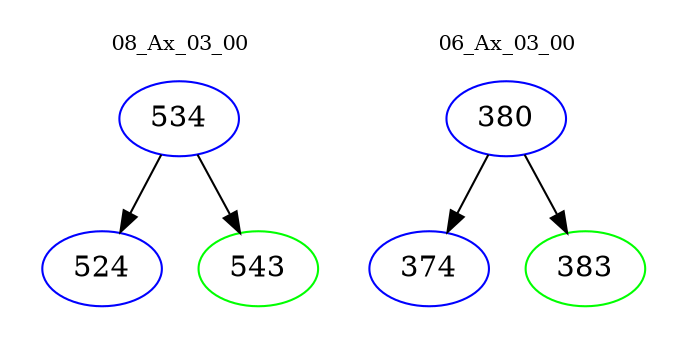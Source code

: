 digraph{
subgraph cluster_0 {
color = white
label = "08_Ax_03_00";
fontsize=10;
T0_534 [label="534", color="blue"]
T0_534 -> T0_524 [color="black"]
T0_524 [label="524", color="blue"]
T0_534 -> T0_543 [color="black"]
T0_543 [label="543", color="green"]
}
subgraph cluster_1 {
color = white
label = "06_Ax_03_00";
fontsize=10;
T1_380 [label="380", color="blue"]
T1_380 -> T1_374 [color="black"]
T1_374 [label="374", color="blue"]
T1_380 -> T1_383 [color="black"]
T1_383 [label="383", color="green"]
}
}
